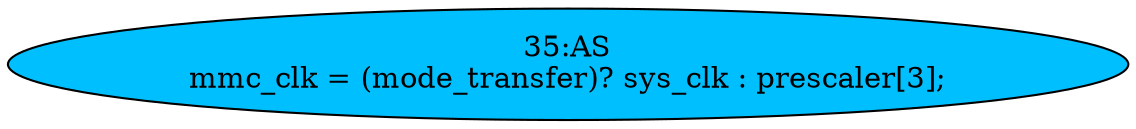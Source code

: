 strict digraph "" {
	node [label="\N"];
	"35:AS"	 [ast="<pyverilog.vparser.ast.Assign object at 0x7f35f2e41b90>",
		def_var="['mmc_clk']",
		fillcolor=deepskyblue,
		label="35:AS
mmc_clk = (mode_transfer)? sys_clk : prescaler[3];",
		statements="[]",
		style=filled,
		typ=Assign,
		use_var="['mode_transfer', 'sys_clk', 'prescaler']"];
}
